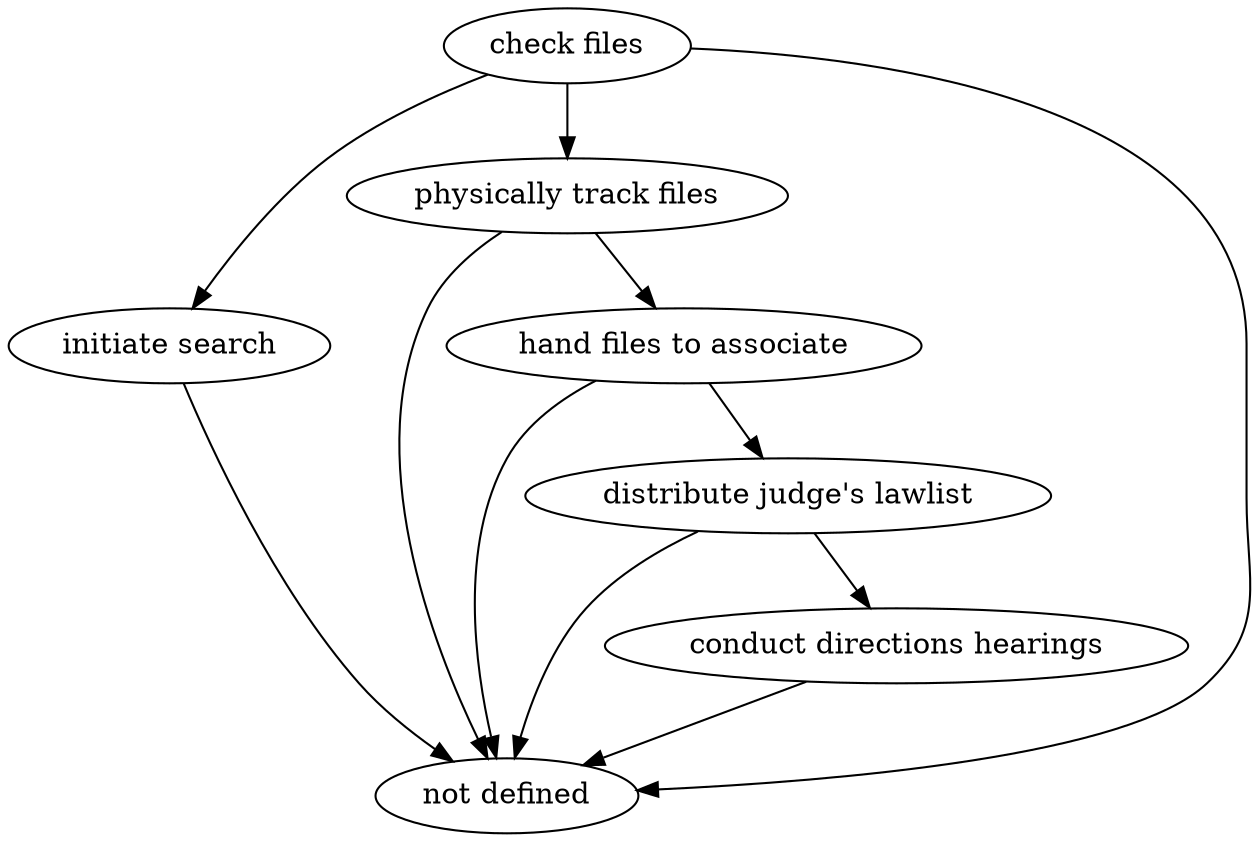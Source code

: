 strict digraph "doc-3.2" {
	graph [name="doc-3.2"];
	"check files"	[attrs="{'type': 'Activity', 'label': 'check files'}"];
	"initiate search"	[attrs="{'type': 'Activity', 'label': 'initiate search'}"];
	"check files" -> "initiate search"	[attrs="{'type': 'flow', 'label': 'flow'}"];
	"physically track files"	[attrs="{'type': 'Activity', 'label': 'physically track files'}"];
	"check files" -> "physically track files"	[attrs="{'type': 'flow', 'label': 'flow'}"];
	"not defined"	[attrs="{'type': 'Actor', 'label': 'not defined'}"];
	"check files" -> "not defined"	[attrs="{'type': 'actor performer', 'label': 'actor performer'}"];
	"initiate search" -> "not defined"	[attrs="{'type': 'actor performer', 'label': 'actor performer'}"];
	"hand files to associate"	[attrs="{'type': 'Activity', 'label': 'hand files to associate'}"];
	"physically track files" -> "hand files to associate"	[attrs="{'type': 'flow', 'label': 'flow'}"];
	"physically track files" -> "not defined"	[attrs="{'type': 'actor performer', 'label': 'actor performer'}"];
	"distribute judge's lawlist"	[attrs="{'type': 'Activity', 'label': \"distribute judge's lawlist\"}"];
	"hand files to associate" -> "distribute judge's lawlist"	[attrs="{'type': 'flow', 'label': 'flow'}"];
	"hand files to associate" -> "not defined"	[attrs="{'type': 'actor performer', 'label': 'actor performer'}"];
	"conduct directions hearings"	[attrs="{'type': 'Activity', 'label': 'conduct directions hearings'}"];
	"distribute judge's lawlist" -> "conduct directions hearings"	[attrs="{'type': 'flow', 'label': 'flow'}"];
	"distribute judge's lawlist" -> "not defined"	[attrs="{'type': 'actor performer', 'label': 'actor performer'}"];
	"conduct directions hearings" -> "not defined"	[attrs="{'type': 'actor performer', 'label': 'actor performer'}"];
}
